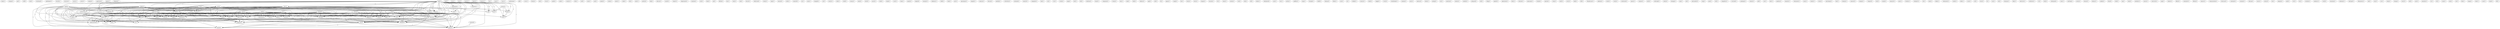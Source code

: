digraph G {
  home [ label="home(1)" ];
  avenger [ label="avenger(1)" ];
  girl [ label="girl(1)" ];
  stuff [ label="stuff(1)" ];
  boof [ label="boof(1)" ];
  wasteland [ label="wasteland(1)" ];
  gatekeeper [ label="gatekeeper(1)" ];
  throttle [ label="throttle(1)" ];
  hercules [ label="hercules(1)" ];
  mister [ label="mister(1)" ];
  power [ label="power(1)" ];
  captain [ label="captain(2)" ];
  paperback [ label="paperback(1)" ];
  galaxy [ label="galaxy(1)" ];
  spoof [ label="spoof(4)" ];
  man [ label="man(4)" ];
  rice [ label="rice(3)" ];
  mint [ label="mint(2)" ];
  giveaway [ label="giveaway(2)" ];
  zone [ label="zone(3)" ];
  acid [ label="acid(1)" ];
  epic [ label="epic(2)" ];
  st [ label="st(1)" ];
  ad [ label="ad(1)" ];
  polypropylene [ label="polypropylene(1)" ];
  condition [ label="condition(1)" ];
  aricel [ label="aricel(2)" ];
  backed [ label="backed(1)" ];
  steel [ label="steel(2)" ];
  force [ label="force(1)" ];
  bear [ label="bear(2)" ];
  rabbit [ label="rabbit(2)" ];
  cartoon [ label="cartoon(1)" ];
  eclipse [ label="eclipse(1)" ];
  press [ label="press(1)" ];
  shatterpoint [ label="shatterpoint(1)" ];
  fate [ label="fate(1)" ];
  night [ label="night(3)" ];
  realm [ label="realm(1)" ];
  fleetway [ label="fleetway(2)" ];
  polybag [ label="polybag(1)" ];
  marvel [ label="marvel(1)" ];
  series [ label="series(1)" ];
  novel [ label="novel(1)" ];
  rip [ label="rip(1)" ];
  ice [ label="ice(1)" ];
  ape [ label="ape(1)" ];
  adaption [ label="adaption(1)" ];
  renagade [ label="renagade(1)" ];
  master [ label="master(1)" ];
  dc [ label="dc(1)" ];
  liberty [ label="liberty(1)" ];
  hammer [ label="hammer(1)" ];
  fun [ label="fun(1)" ];
  maze [ label="maze(1)" ];
  vs [ label="vs(3)" ];
  venus [ label="venus(1)" ];
  publishing [ label="publishing(1)" ];
  jeff [ label="jeff(2)" ];
  cover [ label="cover(1)" ];
  ultra [ label="ultra(1)" ];
  adventure [ label="adventure(3)" ];
  caliber [ label="caliber(1)" ];
  eternity [ label="eternity(4)" ];
  quality [ label="quality(3)" ];
  florida [ label="florida(1)" ];
  idol [ label="idol(1)" ];
  straw [ label="straw(1)" ];
  guide [ label="guide(1)" ];
  sable [ label="sable(1)" ];
  country [ label="country(1)" ];
  elite [ label="elite(1)" ];
  wolf [ label="wolf(1)" ];
  army [ label="army(1)" ];
  jack [ label="jack(1)" ];
  planet [ label="planet(1)" ];
  rockin [ label="rockin(1)" ];
  ghost [ label="ghost(1)" ];
  slade [ label="slade(1)" ];
  fish [ label="fish(1)" ];
  glory [ label="glory(1)" ];
  patrick [ label="patrick(1)" ];
  help [ label="help(1)" ];
  odyssey [ label="odyssey(1)" ];
  scarlet [ label="scarlet(1)" ];
  subject [ label="subject(1)" ];
  department [ label="department(1)" ];
  machine [ label="machine(1)" ];
  york [ label="york(1)" ];
  flash [ label="flash(2)" ];
  pill [ label="pill(1)" ];
  elftrek [ label="elftrek(1)" ];
  kiss [ label="kiss(1)" ];
  slash [ label="slash(1)" ];
  look [ label="look(1)" ];
  biscuit [ label="biscuit(1)" ];
  hollywood [ label="hollywood(1)" ];
  harley [ label="harley(1)" ];
  trade [ label="trade(2)" ];
  video [ label="video(2)" ];
  equipment [ label="equipment(2)" ];
  edu [ label="edu(4)" ];
  circa [ label="circa(2)" ];
  circa [ label="circa(1)" ];
  elm [ label="elm(2)" ];
  computer [ label="computer(1)" ];
  ufl [ label="ufl(2)" ];
  etc [ label="etc(1)" ];
  know [ label="know(2)" ];
  jrm [ label="jrm(2)" ];
  roger [ label="roger(1)" ];
  maraud [ label="maraud(1)" ];
  order [ label="order(1)" ];
  maxwell [ label="maxwell(1)" ];
  mr [ label="mr(1)" ];
  prinz [ label="prinz(1)" ];
  bragade [ label="bragade(1)" ];
  cat [ label="cat(2)" ];
  sawyer [ label="sawyer(1)" ];
  rider [ label="rider(2)" ];
  retief [ label="retief(1)" ];
  shipping [ label="shipping(1)" ];
  book [ label="book(5)" ];
  amount [ label="amount(1)" ];
  season [ label="season(1)" ];
  metal [ label="metal(1)" ];
  david [ label="david(1)" ];
  psych [ label="psych(1)" ];
  week [ label="week(1)" ];
  skunk [ label="skunk(1)" ];
  scout [ label="scout(1)" ];
  team [ label="team(1)" ];
  apache [ label="apache(1)" ];
  legend [ label="legend(4)" ];
  mummy [ label="mummy(2)" ];
  darkness [ label="darkness(1)" ];
  webb [ label="webb(1)" ];
  tomb [ label="tomb(1)" ];
  give [ label="give(1)" ];
  apocalypse [ label="apocalypse(1)" ];
  impaler [ label="impaler(1)" ];
  samurai [ label="samurai(1)" ];
  dracula [ label="dracula(1)" ];
  godzilla [ label="godzilla(1)" ];
  silverfawn [ label="silverfawn(1)" ];
  jeremiah [ label="jeremiah(1)" ];
  squirrel [ label="squirrel(1)" ];
  mogambo [ label="mogambo(1)" ];
  heat [ label="heat(1)" ];
  son [ label="son(1)" ];
  vice [ label="vice(1)" ];
  screen [ label="screen(1)" ];
  gang [ label="gang(1)" ];
  butt [ label="butt(1)" ];
  bob [ label="bob(1)" ];
  interface [ label="interface(1)" ];
  haunt [ label="haunt(1)" ];
  companion [ label="companion(1)" ];
  venom [ label="venom(1)" ];
  shar [ label="shar(1)" ];
  tank [ label="tank(1)" ];
  bode [ label="bode(1)" ];
  valkyrie [ label="valkyrie(1)" ];
  gajit [ label="gajit(1)" ];
  end [ label="end(1)" ];
  fly [ label="fly(1)" ];
  jaguar [ label="jaguar(1)" ];
  maple [ label="maple(1)" ];
  fire [ label="fire(1)" ];
  bowie [ label="bowie(1)" ];
  horse [ label="horse(1)" ];
  dragon [ label="dragon(1)" ];
  spider [ label="spider(3)" ];
  hussein [ label="hussein(1)" ];
  fur [ label="fur(1)" ];
  miner [ label="miner(1)" ];
  merlin [ label="merlin(1)" ];
  rock [ label="rock(1)" ];
  dick [ label="dick(1)" ];
  kid [ label="kid(1)" ];
  kicker [ label="kicker(1)" ];
  blackhawk [ label="blackhawk(2)" ];
  prey [ label="prey(1)" ];
  tour [ label="tour(1)" ];
  portia [ label="portia(1)" ];
  geoffrey [ label="geoffrey(1)" ];
  ninja [ label="ninja(1)" ];
  triumph [ label="triumph(1)" ];
  shield [ label="shield(1)" ];
  batman [ label="batman(3)" ];
  follies [ label="follies(1)" ];
  nutz [ label="nutz(1)" ];
  ox [ label="ox(1)" ];
  trekker [ label="trekker(1)" ];
  unicorn [ label="unicorn(1)" ];
  death [ label="death(1)" ];
  space [ label="space(2)" ];
  haggle [ label="haggle(1)" ];
  sword [ label="sword(1)" ];
  breathtaker [ label="breathtaker(1)" ];
  monday [ label="monday(1)" ];
  price [ label="price(1)" ];
  america [ label="america(2)" ];
  kobra [ label="kobra(1)" ];
  george [ label="george(1)" ];
  trade [ label="trade(1)" ];
  eye [ label="eye(1)" ];
  question [ label="question(1)" ];
  lantern [ label="lantern(1)" ];
  midnite [ label="midnite(1)" ];
  grimjack [ label="grimjack(2)" ];
  told [ label="told(1)" ];
  viking [ label="viking(1)" ];
  hornet [ label="hornet(2)" ];
  gambit [ label="gambit(1)" ];
  generation [ label="generation(1)" ];
  klutz [ label="klutz(1)" ];
  intruder [ label="intruder(1)" ];
  panorama [ label="panorama(1)" ];
  trouble [ label="trouble(1)" ];
  garuda [ label="garuda(1)" ];
  stone [ label="stone(1)" ];
  earth [ label="earth(1)" ];
  arrow [ label="arrow(1)" ];
  bade [ label="bade(1)" ];
  hell [ label="hell(1)" ];
  thundersaur [ label="thundersaur(1)" ];
  jademan [ label="jademan(1)" ];
  street [ label="street(1)" ];
  oracle [ label="oracle(1)" ];
  sisterhood [ label="sisterhood(1)" ];
  future [ label="future(2)" ];
  spawn [ label="spawn(1)" ];
  summer [ label="summer(1)" ];
  myth [ label="myth(1)" ];
  arkwright [ label="arkwright(1)" ];
  nation [ label="nation(2)" ];
  teenage [ label="teenage(1)" ];
  nam [ label="nam(1)" ];
  ark [ label="ark(1)" ];
  personality [ label="personality(2)" ];
  song [ label="song(1)" ];
  pack [ label="pack(1)" ];
  web [ label="web(1)" ];
  slaughters [ label="slaughters(1)" ];
  scorched [ label="scorched(1)" ];
  jackalope [ label="jackalope(1)" ];
  contact [ label="contact(1)" ];
  god [ label="god(1)" ];
  saw [ label="saw(1)" ];
  beer [ label="beer(1)" ];
  pandora [ label="pandora(1)" ];
  hamster [ label="hamster(1)" ];
  terminator [ label="terminator(1)" ];
  jason [ label="jason(1)" ];
  hunter [ label="hunter(1)" ];
  mason [ label="mason(3)" ];
  storm [ label="storm(1)" ];
  psychology [ label="psychology(1)" ];
  fear [ label="fear(2)" ];
  shaman [ label="shaman(1)" ];
  monster [ label="monster(2)" ];
  weapon [ label="weapon(1)" ];
  vampire [ label="vampire(3)" ];
  tree [ label="tree(3)" ];
  marke [ label="marke(1)" ];
  monarch [ label="monarch(1)" ];
  paris [ label="paris(1)" ];
  frontier [ label="frontier(1)" ];
  rhudiprrt [ label="rhudiprrt(1)" ];
  ufo [ label="ufo(1)" ];
  meta [ label="meta(1)" ];
  bikini [ label="bikini(1)" ];
  robohunter [ label="robohunter(1)" ];
  lucifer [ label="lucifer(1)" ];
  killer [ label="killer(1)" ];
  curse [ label="curse(1)" ];
  roll [ label="roll(1)" ];
  boris [ label="boris(2)" ];
  fu [ label="fu(1)" ];
  icon [ label="icon(1)" ];
  war [ label="war(4)" ];
  bat [ label="bat(1)" ];
  lensman [ label="lensman(1)" ];
  biker [ label="biker(1)" ];
  interview [ label="interview(1)" ];
  nosferatu [ label="nosferatu(1)" ];
  vol [ label="vol(1)" ];
  dusk [ label="dusk(1)" ];
  cyberpunk [ label="cyberpunk(1)" ];
  sonic [ label="sonic(1)" ];
  anything [ label="anything(1)" ];
  justice [ label="justice(1)" ];
  bizzare [ label="bizzare(1)" ];
  fantasy [ label="fantasy(1)" ];
  update [ label="update(1)" ];
  blood [ label="blood(2)" ];
  rebel [ label="rebel(1)" ];
  cap [ label="cap(1)" ];
  steed [ label="steed(1)" ];
  predator [ label="predator(1)" ];
  mouse [ label="mouse(1)" ];
  university [ label="university(1)" ];
  cage [ label="cage(1)" ];
  shadow [ label="shadow(1)" ];
  elflord [ label="elflord(1)" ];
  enchanter [ label="enchanter(1)" ];
  official [ label="official(2)" ];
  ramirez [ label="ramirez(1)" ];
  transmutation [ label="transmutation(1)" ];
  showcase [ label="showcase(1)" ];
  warheads [ label="warheads(1)" ];
  scorpion [ label="scorpion(1)" ];
  robocop [ label="robocop(1)" ];
  icarus [ label="icarus(1)" ];
  prince [ label="prince(2)" ];
  isle [ label="isle(1)" ];
  penguin [ label="penguin(1)" ];
  april [ label="april(1)" ];
  rivit [ label="rivit(1)" ];
  buz [ label="buz(1)" ];
  includes [ label="includes(1)" ];
  madness [ label="madness(1)" ];
  world [ label="world(1)" ];
  mountain [ label="mountain(1)" ];
  skreemer [ label="skreemer(1)" ];
  metropol [ label="metropol(1)" ];
  illuminatus [ label="illuminatus(1)" ];
  sale [ label="sale(1)" ];
  year [ label="year(2)" ];
  cow [ label="cow(1)" ];
  slaine [ label="slaine(1)" ];
  chiang [ label="chiang(1)" ];
  resort [ label="resort(1)" ];
  belt [ label="belt(1)" ];
  grey [ label="grey(1)" ];
  punisher [ label="punisher(1)" ];
  tsr [ label="tsr(1)" ];
  list [ label="list(1)" ];
  crime [ label="crime(1)" ];
  john [ label="john(1)" ];
  see [ label="see(1)" ];
  felix [ label="felix(1)" ];
  image [ label="image(1)" ];
  labor [ label="labor(1)" ];
  warlock [ label="warlock(2)" ];
  coast [ label="coast(1)" ];
  shark [ label="shark(1)" ];
  life [ label="life(1)" ];
  spoof -> man [ label="2" ];
  spoof -> rice [ label="2" ];
  spoof -> mint [ label="2" ];
  spoof -> giveaway [ label="2" ];
  spoof -> zone [ label="2" ];
  spoof -> acid [ label="2" ];
  spoof -> epic [ label="2" ];
  spoof -> st [ label="2" ];
  spoof -> ad [ label="2" ];
  spoof -> polypropylene [ label="2" ];
  spoof -> condition [ label="2" ];
  spoof -> aricel [ label="2" ];
  spoof -> backed [ label="2" ];
  rabbit -> cartoon [ label="1" ];
  rabbit -> eclipse [ label="1" ];
  rabbit -> press [ label="1" ];
  rabbit -> shatterpoint [ label="1" ];
  rabbit -> fate [ label="1" ];
  rabbit -> night [ label="1" ];
  rabbit -> realm [ label="1" ];
  rabbit -> fleetway [ label="1" ];
  rabbit -> polybag [ label="1" ];
  rabbit -> zone [ label="1" ];
  rabbit -> marvel [ label="1" ];
  rabbit -> series [ label="1" ];
  rabbit -> epic [ label="1" ];
  rabbit -> novel [ label="1" ];
  rabbit -> rip [ label="1" ];
  rabbit -> ice [ label="1" ];
  rabbit -> ape [ label="1" ];
  rabbit -> adaption [ label="1" ];
  rabbit -> aricel [ label="1" ];
  rabbit -> renagade [ label="1" ];
  dc -> cartoon [ label="2" ];
  dc -> eclipse [ label="2" ];
  dc -> press [ label="1" ];
  dc -> shatterpoint [ label="1" ];
  dc -> fate [ label="1" ];
  dc -> night [ label="2" ];
  dc -> realm [ label="2" ];
  dc -> fleetway [ label="2" ];
  dc -> polybag [ label="2" ];
  dc -> zone [ label="2" ];
  dc -> marvel [ label="1" ];
  dc -> series [ label="2" ];
  dc -> epic [ label="2" ];
  dc -> novel [ label="1" ];
  dc -> rip [ label="1" ];
  dc -> ice [ label="2" ];
  dc -> ape [ label="2" ];
  dc -> adaption [ label="2" ];
  dc -> aricel [ label="2" ];
  dc -> renagade [ label="2" ];
  vs -> eclipse [ label="2" ];
  vs -> night [ label="2" ];
  vs -> realm [ label="2" ];
  vs -> fleetway [ label="2" ];
  vs -> zone [ label="2" ];
  vs -> epic [ label="2" ];
  vs -> aricel [ label="2" ];
  vs -> renagade [ label="2" ];
  ultra -> cartoon [ label="1" ];
  ultra -> eclipse [ label="1" ];
  ultra -> adventure [ label="1" ];
  ultra -> caliber [ label="1" ];
  ultra -> night [ label="1" ];
  ultra -> rice [ label="1" ];
  ultra -> realm [ label="1" ];
  ultra -> mint [ label="1" ];
  ultra -> giveaway [ label="1" ];
  ultra -> fleetway [ label="1" ];
  ultra -> polybag [ label="1" ];
  ultra -> series [ label="1" ];
  ultra -> acid [ label="1" ];
  ultra -> eternity [ label="1" ];
  ultra -> st [ label="1" ];
  ultra -> ad [ label="1" ];
  ultra -> polypropylene [ label="1" ];
  ultra -> condition [ label="1" ];
  ultra -> ice [ label="1" ];
  ultra -> ape [ label="1" ];
  ultra -> adaption [ label="1" ];
  ultra -> backed [ label="1" ];
  ultra -> renagade [ label="1" ];
  ultra -> quality [ label="1" ];
  trade -> video [ label="2" ];
  trade -> eclipse [ label="1" ];
  trade -> equipment [ label="2" ];
  trade -> edu [ label="2" ];
  trade -> adventure [ label="1" ];
  trade -> circa [ label="2" ];
  trade -> caliber [ label="1" ];
  trade -> man [ label="1" ];
  trade -> circa [ label="2" ];
  trade -> elm [ label="2" ];
  trade -> night [ label="1" ];
  trade -> realm [ label="1" ];
  trade -> computer [ label="2" ];
  trade -> ufl [ label="2" ];
  trade -> fleetway [ label="1" ];
  trade -> polybag [ label="1" ];
  trade -> zone [ label="1" ];
  trade -> series [ label="1" ];
  trade -> etc [ label="2" ];
  trade -> know [ label="2" ];
  trade -> eternity [ label="1" ];
  trade -> epic [ label="1" ];
  trade -> ice [ label="1" ];
  trade -> jrm [ label="2" ];
  trade -> ape [ label="1" ];
  trade -> adaption [ label="1" ];
  trade -> aricel [ label="1" ];
  trade -> renagade [ label="1" ];
  trade -> quality [ label="1" ];
  video -> edu [ label="1" ];
  video -> circa [ label="1" ];
  video -> man [ label="1" ];
  video -> circa [ label="1" ];
  video -> elm [ label="1" ];
  video -> rice [ label="1" ];
  video -> mint [ label="1" ];
  video -> giveaway [ label="1" ];
  video -> ufl [ label="1" ];
  video -> zone [ label="1" ];
  video -> acid [ label="1" ];
  video -> etc [ label="1" ];
  video -> know [ label="1" ];
  video -> epic [ label="1" ];
  video -> st [ label="1" ];
  video -> ad [ label="1" ];
  video -> polypropylene [ label="1" ];
  video -> condition [ label="1" ];
  video -> jrm [ label="1" ];
  video -> aricel [ label="1" ];
  video -> backed [ label="1" ];
  shipping -> book [ label="1" ];
  shipping -> amount [ label="1" ];
  adventure -> zone [ label="2" ];
  book -> caliber [ label="3" ];
  book -> man [ label="3" ];
  book -> amount [ label="2" ];
  book -> fate [ label="1" ];
  book -> night [ label="2" ];
  book -> realm [ label="2" ];
  book -> fleetway [ label="2" ];
  book -> polybag [ label="2" ];
  book -> zone [ label="2" ];
  book -> marvel [ label="1" ];
  book -> series [ label="2" ];
  book -> eternity [ label="3" ];
  book -> epic [ label="2" ];
  book -> novel [ label="1" ];
  book -> rip [ label="1" ];
  book -> ice [ label="2" ];
  book -> ape [ label="2" ];
  book -> adaption [ label="2" ];
  book -> aricel [ label="2" ];
  book -> renagade [ label="2" ];
  book -> quality [ label="3" ];
  spider -> caliber [ label="2" ];
  spider -> fate [ label="2" ];
  spider -> rice [ label="1" ];
  spider -> mint [ label="1" ];
  spider -> giveaway [ label="1" ];
  spider -> zone [ label="1" ];
  spider -> marvel [ label="2" ];
  spider -> acid [ label="1" ];
  spider -> eternity [ label="2" ];
  spider -> epic [ label="1" ];
  spider -> st [ label="1" ];
  spider -> ad [ label="1" ];
  spider -> polypropylene [ label="1" ];
  spider -> novel [ label="2" ];
  spider -> rip [ label="2" ];
  spider -> condition [ label="1" ];
  spider -> aricel [ label="1" ];
  spider -> backed [ label="1" ];
  spider -> quality [ label="2" ];
  caliber -> night [ label="2" ];
  caliber -> realm [ label="2" ];
  caliber -> fleetway [ label="2" ];
  caliber -> zone [ label="2" ];
  caliber -> epic [ label="2" ];
  caliber -> aricel [ label="2" ];
  caliber -> renagade [ label="2" ];
  man -> night [ label="1" ];
  man -> realm [ label="1" ];
  man -> mint [ label="2" ];
  man -> fleetway [ label="1" ];
  man -> polybag [ label="1" ];
  man -> zone [ label="3" ];
  man -> marvel [ label="1" ];
  man -> acid [ label="2" ];
  man -> eternity [ label="2" ];
  man -> epic [ label="1" ];
  man -> st [ label="2" ];
  man -> ad [ label="2" ];
  man -> polypropylene [ label="2" ];
  man -> novel [ label="1" ];
  man -> condition [ label="2" ];
  man -> ape [ label="1" ];
  man -> adaption [ label="1" ];
  man -> aricel [ label="1" ];
  man -> backed [ label="2" ];
  man -> renagade [ label="1" ];
  man -> quality [ label="1" ];
  space -> fate [ label="1" ];
  space -> night [ label="1" ];
  space -> realm [ label="1" ];
  space -> fleetway [ label="1" ];
  space -> polybag [ label="1" ];
  space -> zone [ label="1" ];
  space -> marvel [ label="1" ];
  space -> series [ label="1" ];
  space -> epic [ label="1" ];
  space -> novel [ label="1" ];
  space -> rip [ label="1" ];
  space -> ice [ label="1" ];
  space -> ape [ label="1" ];
  space -> adaption [ label="1" ];
  space -> aricel [ label="1" ];
  space -> renagade [ label="1" ];
  trade -> ufl [ label="2" ];
  trade -> fleetway [ label="1" ];
  trade -> polybag [ label="1" ];
  trade -> zone [ label="1" ];
  trade -> series [ label="1" ];
  trade -> etc [ label="2" ];
  trade -> know [ label="2" ];
  trade -> eternity [ label="1" ];
  trade -> epic [ label="1" ];
  trade -> ice [ label="1" ];
  trade -> jrm [ label="2" ];
  trade -> ape [ label="1" ];
  trade -> adaption [ label="1" ];
  trade -> aricel [ label="1" ];
  trade -> renagade [ label="1" ];
  trade -> quality [ label="1" ];
  hornet -> giveaway [ label="1" ];
  hornet -> fleetway [ label="1" ];
  hornet -> polybag [ label="1" ];
  hornet -> series [ label="1" ];
  hornet -> acid [ label="1" ];
  hornet -> eternity [ label="1" ];
  hornet -> st [ label="1" ];
  hornet -> ad [ label="1" ];
  hornet -> polypropylene [ label="1" ];
  hornet -> condition [ label="1" ];
  hornet -> ice [ label="1" ];
  hornet -> ape [ label="1" ];
  hornet -> adaption [ label="1" ];
  hornet -> backed [ label="1" ];
  hornet -> renagade [ label="1" ];
  hornet -> quality [ label="1" ];
  future -> fleetway [ label="1" ];
  future -> polybag [ label="1" ];
  future -> series [ label="1" ];
  future -> acid [ label="1" ];
  future -> eternity [ label="1" ];
  future -> st [ label="1" ];
  future -> ad [ label="1" ];
  future -> polypropylene [ label="1" ];
  future -> condition [ label="1" ];
  future -> ice [ label="1" ];
  future -> ape [ label="1" ];
  future -> adaption [ label="1" ];
  future -> backed [ label="1" ];
  future -> renagade [ label="1" ];
  future -> quality [ label="1" ];
  zone -> acid [ label="1" ];
  zone -> polypropylene [ label="1" ];
  zone -> condition [ label="1" ];
  zone -> backed [ label="1" ];
  mason -> etc [ label="1" ];
  mason -> know [ label="1" ];
  mason -> jrm [ label="1" ];
  know -> jrm [ label="1" ];
  eternity -> aricel [ label="3" ];
  eternity -> renagade [ label="3" ];
  epic -> st [ label="1" ];
  epic -> ad [ label="1" ];
  epic -> polypropylene [ label="1" ];
  epic -> condition [ label="1" ];
  epic -> backed [ label="1" ];
  epic -> renagade [ label="2" ];
  epic -> quality [ label="2" ];
  war -> polypropylene [ label="1" ];
  war -> novel [ label="1" ];
  war -> rip [ label="1" ];
  war -> condition [ label="1" ];
  war -> ice [ label="2" ];
  war -> ape [ label="2" ];
  war -> adaption [ label="2" ];
  war -> aricel [ label="3" ];
  war -> backed [ label="1" ];
  war -> renagade [ label="2" ];
  war -> quality [ label="3" ];
  aricel -> backed [ label="2" ];
  aricel -> quality [ label="2" ];
  warlock -> quality [ label="1" ];
}
